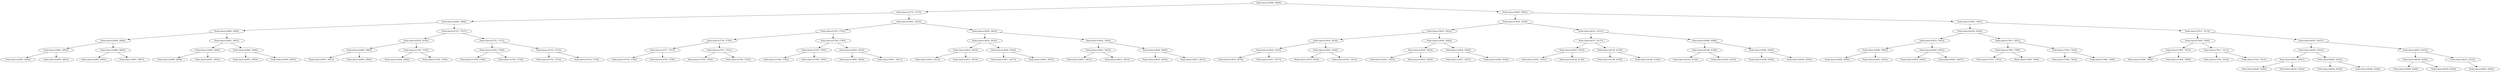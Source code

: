 digraph G{
922166501 [label="Node{data=[3859, 3859]}"]
922166501 -> 149197319
149197319 [label="Node{data=[3755, 3755]}"]
149197319 -> 1787600392
1787600392 [label="Node{data=[2906, 2906]}"]
1787600392 -> 1580307372
1580307372 [label="Node{data=[2898, 2898]}"]
1580307372 -> 1374573699
1374573699 [label="Node{data=[2894, 2894]}"]
1374573699 -> 2109116435
2109116435 [label="Node{data=[2892, 2892]}"]
2109116435 -> 1942236531
1942236531 [label="Node{data=[2854, 2854]}"]
2109116435 -> 557476948
557476948 [label="Node{data=[2893, 2893]}"]
1374573699 -> 47414972
47414972 [label="Node{data=[2896, 2896]}"]
47414972 -> 1269580029
1269580029 [label="Node{data=[2895, 2895]}"]
47414972 -> 433148750
433148750 [label="Node{data=[2897, 2897]}"]
1580307372 -> 1811666156
1811666156 [label="Node{data=[2902, 2902]}"]
1811666156 -> 1917088177
1917088177 [label="Node{data=[2900, 2900]}"]
1917088177 -> 1539734700
1539734700 [label="Node{data=[2899, 2899]}"]
1917088177 -> 1218322361
1218322361 [label="Node{data=[2901, 2901]}"]
1811666156 -> 2113404658
2113404658 [label="Node{data=[2904, 2904]}"]
2113404658 -> 745521412
745521412 [label="Node{data=[2903, 2903]}"]
2113404658 -> 1143274297
1143274297 [label="Node{data=[2905, 2905]}"]
1787600392 -> 2097104851
2097104851 [label="Node{data=[3747, 3747]}"]
2097104851 -> 1044199120
1044199120 [label="Node{data=[2918, 2918]}"]
1044199120 -> 1812510706
1812510706 [label="Node{data=[2908, 2908]}"]
1812510706 -> 261518457
261518457 [label="Node{data=[2907, 2907]}"]
1812510706 -> 156330887
156330887 [label="Node{data=[2909, 2909]}"]
1044199120 -> 1577932747
1577932747 [label="Node{data=[3745, 3745]}"]
1577932747 -> 2006179039
2006179039 [label="Node{data=[3444, 3444]}"]
1577932747 -> 1260014568
1260014568 [label="Node{data=[3746, 3746]}"]
2097104851 -> 1234508895
1234508895 [label="Node{data=[3751, 3751]}"]
1234508895 -> 2106767785
2106767785 [label="Node{data=[3749, 3749]}"]
2106767785 -> 344909792
344909792 [label="Node{data=[3748, 3748]}"]
2106767785 -> 223521682
223521682 [label="Node{data=[3750, 3750]}"]
1234508895 -> 1816406403
1816406403 [label="Node{data=[3753, 3753]}"]
1816406403 -> 83073619
83073619 [label="Node{data=[3752, 3752]}"]
1816406403 -> 1730268362
1730268362 [label="Node{data=[3754, 3754]}"]
149197319 -> 2134373767
2134373767 [label="Node{data=[3812, 3812]}"]
2134373767 -> 854770643
854770643 [label="Node{data=[3763, 3763]}"]
854770643 -> 709621468
709621468 [label="Node{data=[3759, 3759]}"]
709621468 -> 1130703043
1130703043 [label="Node{data=[3757, 3757]}"]
1130703043 -> 54425317
54425317 [label="Node{data=[3756, 3756]}"]
1130703043 -> 670486794
670486794 [label="Node{data=[3758, 3758]}"]
709621468 -> 1384001086
1384001086 [label="Node{data=[3761, 3761]}"]
1384001086 -> 943138690
943138690 [label="Node{data=[3760, 3760]}"]
1384001086 -> 1221519167
1221519167 [label="Node{data=[3762, 3762]}"]
854770643 -> 1503723949
1503723949 [label="Node{data=[3799, 3799]}"]
1503723949 -> 2056113017
2056113017 [label="Node{data=[3765, 3765]}"]
2056113017 -> 2072504477
2072504477 [label="Node{data=[3764, 3764]}"]
2056113017 -> 1154424781
1154424781 [label="Node{data=[3766, 3766]}"]
1503723949 -> 364040848
364040848 [label="Node{data=[3810, 3810]}"]
364040848 -> 32511324
32511324 [label="Node{data=[3809, 3809]}"]
364040848 -> 1173870335
1173870335 [label="Node{data=[3811, 3811]}"]
2134373767 -> 2046462203
2046462203 [label="Node{data=[3820, 3820]}"]
2046462203 -> 2061492998
2061492998 [label="Node{data=[3816, 3816]}"]
2061492998 -> 2063881204
2063881204 [label="Node{data=[3814, 3814]}"]
2063881204 -> 4141637
4141637 [label="Node{data=[3813, 3813]}"]
2063881204 -> 766500841
766500841 [label="Node{data=[3815, 3815]}"]
2061492998 -> 678284937
678284937 [label="Node{data=[3818, 3818]}"]
678284937 -> 1907336067
1907336067 [label="Node{data=[3817, 3817]}"]
678284937 -> 150674153
150674153 [label="Node{data=[3819, 3819]}"]
2046462203 -> 1543031944
1543031944 [label="Node{data=[3824, 3824]}"]
1543031944 -> 497502456
497502456 [label="Node{data=[3822, 3822]}"]
497502456 -> 286806900
286806900 [label="Node{data=[3821, 3821]}"]
497502456 -> 1097089004
1097089004 [label="Node{data=[3823, 3823]}"]
1543031944 -> 1558525892
1558525892 [label="Node{data=[3826, 3826]}"]
1558525892 -> 2074231848
2074231848 [label="Node{data=[3825, 3825]}"]
1558525892 -> 678575067
678575067 [label="Node{data=[3827, 3827]}"]
922166501 -> 1208613478
1208613478 [label="Node{data=[5083, 5083]}"]
1208613478 -> 1034399668
1034399668 [label="Node{data=[3930, 3930]}"]
1034399668 -> 1414344492
1414344492 [label="Node{data=[3922, 3922]}"]
1414344492 -> 1834511005
1834511005 [label="Node{data=[3918, 3918]}"]
1834511005 -> 1778739098
1778739098 [label="Node{data=[3916, 3916]}"]
1778739098 -> 1793048417
1793048417 [label="Node{data=[3879, 3879]}"]
1778739098 -> 1473694041
1473694041 [label="Node{data=[3917, 3917]}"]
1834511005 -> 2046053820
2046053820 [label="Node{data=[3920, 3920]}"]
2046053820 -> 948751535
948751535 [label="Node{data=[3919, 3919]}"]
2046053820 -> 792680552
792680552 [label="Node{data=[3921, 3921]}"]
1414344492 -> 1313001687
1313001687 [label="Node{data=[3926, 3926]}"]
1313001687 -> 352382222
352382222 [label="Node{data=[3924, 3924]}"]
352382222 -> 1270325941
1270325941 [label="Node{data=[3923, 3923]}"]
352382222 -> 505307059
505307059 [label="Node{data=[3925, 3925]}"]
1313001687 -> 1182982351
1182982351 [label="Node{data=[3928, 3928]}"]
1182982351 -> 1417153932
1417153932 [label="Node{data=[3927, 3927]}"]
1182982351 -> 581742524
581742524 [label="Node{data=[3929, 3929]}"]
1034399668 -> 1310953373
1310953373 [label="Node{data=[4141, 4141]}"]
1310953373 -> 527866382
527866382 [label="Node{data=[4137, 4137]}"]
527866382 -> 200732673
200732673 [label="Node{data=[3932, 3932]}"]
200732673 -> 1281388428
1281388428 [label="Node{data=[3931, 3931]}"]
200732673 -> 510484218
510484218 [label="Node{data=[4136, 4136]}"]
527866382 -> 903877075
903877075 [label="Node{data=[4139, 4139]}"]
903877075 -> 153786774
153786774 [label="Node{data=[4138, 4138]}"]
903877075 -> 1182374704
1182374704 [label="Node{data=[4140, 4140]}"]
1310953373 -> 848795531
848795531 [label="Node{data=[4988, 4988]}"]
848795531 -> 130836099
130836099 [label="Node{data=[4198, 4198]}"]
130836099 -> 1526184389
1526184389 [label="Node{data=[4142, 4142]}"]
130836099 -> 1348274608
1348274608 [label="Node{data=[4225, 4225]}"]
848795531 -> 1584982015
1584982015 [label="Node{data=[5049, 5049]}"]
1584982015 -> 979659469
979659469 [label="Node{data=[5028, 5028]}"]
1584982015 -> 1572525525
1572525525 [label="Node{data=[5059, 5059]}"]
1208613478 -> 1695696731
1695696731 [label="Node{data=[7405, 7405]}"]
1695696731 -> 2093744921
2093744921 [label="Node{data=[6528, 6528]}"]
2093744921 -> 1701264463
1701264463 [label="Node{data=[5453, 5453]}"]
1701264463 -> 1861765451
1861765451 [label="Node{data=[5085, 5085]}"]
1861765451 -> 430437200
430437200 [label="Node{data=[5084, 5084]}"]
1861765451 -> 91221942
91221942 [label="Node{data=[5452, 5452]}"]
1701264463 -> 1496722960
1496722960 [label="Node{data=[6292, 6292]}"]
1496722960 -> 1965594220
1965594220 [label="Node{data=[5465, 5465]}"]
1496722960 -> 1395906282
1395906282 [label="Node{data=[6497, 6497]}"]
2093744921 -> 693866853
693866853 [label="Node{data=[7401, 7401]}"]
693866853 -> 1098218736
1098218736 [label="Node{data=[7399, 7399]}"]
1098218736 -> 1893669188
1893669188 [label="Node{data=[7341, 7341]}"]
1098218736 -> 1033246003
1033246003 [label="Node{data=[7400, 7400]}"]
693866853 -> 1219717981
1219717981 [label="Node{data=[7403, 7403]}"]
1219717981 -> 583732295
583732295 [label="Node{data=[7402, 7402]}"]
1219717981 -> 710292579
710292579 [label="Node{data=[7404, 7404]}"]
1695696731 -> 660898711
660898711 [label="Node{data=[7413, 7413]}"]
660898711 -> 1952378277
1952378277 [label="Node{data=[7409, 7409]}"]
1952378277 -> 235761245
235761245 [label="Node{data=[7407, 7407]}"]
235761245 -> 358856403
358856403 [label="Node{data=[7406, 7406]}"]
235761245 -> 370730963
370730963 [label="Node{data=[7408, 7408]}"]
1952378277 -> 354943856
354943856 [label="Node{data=[7411, 7411]}"]
354943856 -> 1882384398
1882384398 [label="Node{data=[7410, 7410]}"]
354943856 -> 2020543989
2020543989 [label="Node{data=[7412, 7412]}"]
660898711 -> 689462100
689462100 [label="Node{data=[8247, 8247]}"]
689462100 -> 2097081988
2097081988 [label="Node{data=[8243, 8243]}"]
2097081988 -> 468392845
468392845 [label="Node{data=[8241, 8241]}"]
468392845 -> 468430240
468430240 [label="Node{data=[8240, 8240]}"]
468392845 -> 1891796850
1891796850 [label="Node{data=[8242, 8242]}"]
2097081988 -> 2068040992
2068040992 [label="Node{data=[8245, 8245]}"]
2068040992 -> 951551670
951551670 [label="Node{data=[8244, 8244]}"]
2068040992 -> 2130164397
2130164397 [label="Node{data=[8246, 8246]}"]
689462100 -> 443177750
443177750 [label="Node{data=[8251, 8251]}"]
443177750 -> 2133180342
2133180342 [label="Node{data=[8249, 8249]}"]
2133180342 -> 2074281170
2074281170 [label="Node{data=[8248, 8248]}"]
2133180342 -> 943913945
943913945 [label="Node{data=[8250, 8250]}"]
443177750 -> 1891153196
1891153196 [label="Node{data=[8252, 8252]}"]
1891153196 -> 573734018
573734018 [label="Node{data=[8264, 8264]}"]
}